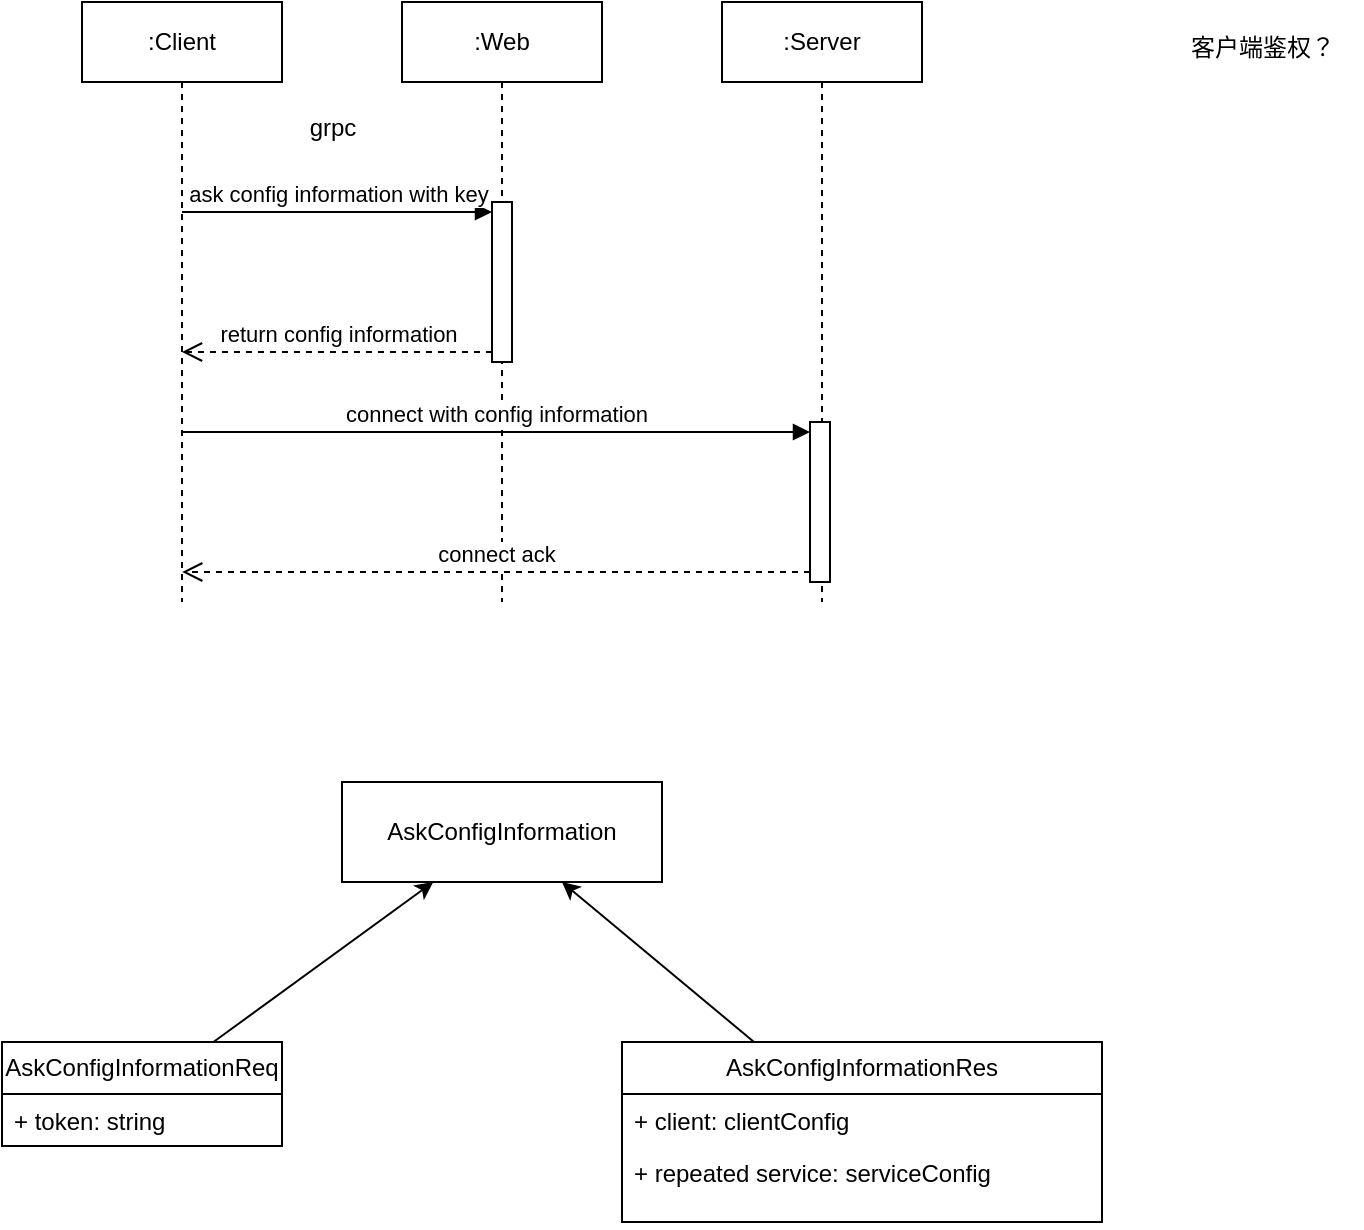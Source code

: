 <mxfile version="26.0.16">
  <diagram name="第 1 页" id="olFrFww3Odr9HMwZh7mN">
    <mxGraphModel dx="618" dy="356" grid="1" gridSize="10" guides="1" tooltips="1" connect="1" arrows="1" fold="1" page="1" pageScale="1" pageWidth="827" pageHeight="1169" math="0" shadow="0">
      <root>
        <mxCell id="0" />
        <mxCell id="1" parent="0" />
        <mxCell id="7ZIDsbIMSvey4TQrC86V-1" value=":Web" style="shape=umlLifeline;perimeter=lifelinePerimeter;whiteSpace=wrap;html=1;container=1;dropTarget=0;collapsible=0;recursiveResize=0;outlineConnect=0;portConstraint=eastwest;newEdgeStyle={&quot;curved&quot;:0,&quot;rounded&quot;:0};" vertex="1" parent="1">
          <mxGeometry x="240" y="50" width="100" height="300" as="geometry" />
        </mxCell>
        <mxCell id="7ZIDsbIMSvey4TQrC86V-3" value="" style="html=1;points=[[0,0,0,0,5],[0,1,0,0,-5],[1,0,0,0,5],[1,1,0,0,-5]];perimeter=orthogonalPerimeter;outlineConnect=0;targetShapes=umlLifeline;portConstraint=eastwest;newEdgeStyle={&quot;curved&quot;:0,&quot;rounded&quot;:0};" vertex="1" parent="7ZIDsbIMSvey4TQrC86V-1">
          <mxGeometry x="45" y="100" width="10" height="80" as="geometry" />
        </mxCell>
        <mxCell id="7ZIDsbIMSvey4TQrC86V-2" value=":Client" style="shape=umlLifeline;perimeter=lifelinePerimeter;whiteSpace=wrap;html=1;container=1;dropTarget=0;collapsible=0;recursiveResize=0;outlineConnect=0;portConstraint=eastwest;newEdgeStyle={&quot;curved&quot;:0,&quot;rounded&quot;:0};" vertex="1" parent="1">
          <mxGeometry x="80" y="50" width="100" height="300" as="geometry" />
        </mxCell>
        <mxCell id="7ZIDsbIMSvey4TQrC86V-4" value="ask config information with key" style="html=1;verticalAlign=bottom;endArrow=block;curved=0;rounded=0;entryX=0;entryY=0;entryDx=0;entryDy=5;" edge="1" target="7ZIDsbIMSvey4TQrC86V-3" parent="1" source="7ZIDsbIMSvey4TQrC86V-2">
          <mxGeometry x="-0.003" relative="1" as="geometry">
            <mxPoint x="240" y="155" as="sourcePoint" />
            <mxPoint as="offset" />
          </mxGeometry>
        </mxCell>
        <mxCell id="7ZIDsbIMSvey4TQrC86V-5" value="return config information" style="html=1;verticalAlign=bottom;endArrow=open;dashed=1;endSize=8;curved=0;rounded=0;exitX=0;exitY=1;exitDx=0;exitDy=-5;" edge="1" source="7ZIDsbIMSvey4TQrC86V-3" parent="1" target="7ZIDsbIMSvey4TQrC86V-2">
          <mxGeometry x="0.002" relative="1" as="geometry">
            <mxPoint x="240" y="225" as="targetPoint" />
            <mxPoint as="offset" />
          </mxGeometry>
        </mxCell>
        <mxCell id="7ZIDsbIMSvey4TQrC86V-6" value=":Server" style="shape=umlLifeline;perimeter=lifelinePerimeter;whiteSpace=wrap;html=1;container=1;dropTarget=0;collapsible=0;recursiveResize=0;outlineConnect=0;portConstraint=eastwest;newEdgeStyle={&quot;curved&quot;:0,&quot;rounded&quot;:0};" vertex="1" parent="1">
          <mxGeometry x="400" y="50" width="100" height="300" as="geometry" />
        </mxCell>
        <mxCell id="7ZIDsbIMSvey4TQrC86V-7" value="" style="html=1;points=[[0,0,0,0,5],[0,1,0,0,-5],[1,0,0,0,5],[1,1,0,0,-5]];perimeter=orthogonalPerimeter;outlineConnect=0;targetShapes=umlLifeline;portConstraint=eastwest;newEdgeStyle={&quot;curved&quot;:0,&quot;rounded&quot;:0};" vertex="1" parent="7ZIDsbIMSvey4TQrC86V-6">
          <mxGeometry x="44" y="210" width="10" height="80" as="geometry" />
        </mxCell>
        <mxCell id="7ZIDsbIMSvey4TQrC86V-8" value="connect with config information" style="html=1;verticalAlign=bottom;endArrow=block;curved=0;rounded=0;entryX=0;entryY=0;entryDx=0;entryDy=5;" edge="1" target="7ZIDsbIMSvey4TQrC86V-7" parent="7ZIDsbIMSvey4TQrC86V-6">
          <mxGeometry relative="1" as="geometry">
            <mxPoint x="-269.9" y="215" as="sourcePoint" />
          </mxGeometry>
        </mxCell>
        <mxCell id="7ZIDsbIMSvey4TQrC86V-9" value="connect ack" style="html=1;verticalAlign=bottom;endArrow=open;dashed=1;endSize=8;curved=0;rounded=0;exitX=0;exitY=1;exitDx=0;exitDy=-5;" edge="1" source="7ZIDsbIMSvey4TQrC86V-7" parent="7ZIDsbIMSvey4TQrC86V-6">
          <mxGeometry x="-0.001" relative="1" as="geometry">
            <mxPoint x="-269.9" y="285" as="targetPoint" />
            <mxPoint as="offset" />
          </mxGeometry>
        </mxCell>
        <mxCell id="7ZIDsbIMSvey4TQrC86V-10" value="grpc" style="text;html=1;align=center;verticalAlign=middle;resizable=0;points=[];autosize=1;strokeColor=none;fillColor=none;" vertex="1" parent="1">
          <mxGeometry x="180" y="98" width="50" height="30" as="geometry" />
        </mxCell>
        <mxCell id="7ZIDsbIMSvey4TQrC86V-20" value="AskConfigInformationReq" style="swimlane;fontStyle=0;childLayout=stackLayout;horizontal=1;startSize=26;fillColor=none;horizontalStack=0;resizeParent=1;resizeParentMax=0;resizeLast=0;collapsible=1;marginBottom=0;whiteSpace=wrap;html=1;" vertex="1" parent="1">
          <mxGeometry x="40" y="570" width="140" height="52" as="geometry" />
        </mxCell>
        <mxCell id="7ZIDsbIMSvey4TQrC86V-21" value="+ token: string" style="text;strokeColor=none;fillColor=none;align=left;verticalAlign=top;spacingLeft=4;spacingRight=4;overflow=hidden;rotatable=0;points=[[0,0.5],[1,0.5]];portConstraint=eastwest;whiteSpace=wrap;html=1;" vertex="1" parent="7ZIDsbIMSvey4TQrC86V-20">
          <mxGeometry y="26" width="140" height="26" as="geometry" />
        </mxCell>
        <mxCell id="7ZIDsbIMSvey4TQrC86V-28" value="客户端鉴权？" style="text;html=1;align=center;verticalAlign=middle;resizable=0;points=[];autosize=1;strokeColor=none;fillColor=none;" vertex="1" parent="1">
          <mxGeometry x="620" y="58" width="100" height="30" as="geometry" />
        </mxCell>
        <mxCell id="7ZIDsbIMSvey4TQrC86V-29" value="AskConfigInformationRes" style="swimlane;fontStyle=0;childLayout=stackLayout;horizontal=1;startSize=26;fillColor=none;horizontalStack=0;resizeParent=1;resizeParentMax=0;resizeLast=0;collapsible=1;marginBottom=0;whiteSpace=wrap;html=1;" vertex="1" parent="1">
          <mxGeometry x="350" y="570" width="240" height="90" as="geometry" />
        </mxCell>
        <mxCell id="7ZIDsbIMSvey4TQrC86V-30" value="+ client: clientConfig" style="text;strokeColor=none;fillColor=none;align=left;verticalAlign=top;spacingLeft=4;spacingRight=4;overflow=hidden;rotatable=0;points=[[0,0.5],[1,0.5]];portConstraint=eastwest;whiteSpace=wrap;html=1;" vertex="1" parent="7ZIDsbIMSvey4TQrC86V-29">
          <mxGeometry y="26" width="240" height="26" as="geometry" />
        </mxCell>
        <mxCell id="7ZIDsbIMSvey4TQrC86V-31" value="+ repeated service: serviceConfig" style="text;strokeColor=none;fillColor=none;align=left;verticalAlign=top;spacingLeft=4;spacingRight=4;overflow=hidden;rotatable=0;points=[[0,0.5],[1,0.5]];portConstraint=eastwest;whiteSpace=wrap;html=1;" vertex="1" parent="7ZIDsbIMSvey4TQrC86V-29">
          <mxGeometry y="52" width="240" height="38" as="geometry" />
        </mxCell>
        <mxCell id="7ZIDsbIMSvey4TQrC86V-33" value="AskConfigInformation" style="html=1;whiteSpace=wrap;" vertex="1" parent="1">
          <mxGeometry x="210" y="440" width="160" height="50" as="geometry" />
        </mxCell>
        <mxCell id="7ZIDsbIMSvey4TQrC86V-36" value="" style="endArrow=classic;html=1;rounded=0;" edge="1" parent="1" source="7ZIDsbIMSvey4TQrC86V-20" target="7ZIDsbIMSvey4TQrC86V-33">
          <mxGeometry width="50" height="50" relative="1" as="geometry">
            <mxPoint x="300" y="540" as="sourcePoint" />
            <mxPoint x="350" y="490" as="targetPoint" />
          </mxGeometry>
        </mxCell>
        <mxCell id="7ZIDsbIMSvey4TQrC86V-38" value="" style="endArrow=classic;html=1;rounded=0;" edge="1" parent="1" source="7ZIDsbIMSvey4TQrC86V-29" target="7ZIDsbIMSvey4TQrC86V-33">
          <mxGeometry width="50" height="50" relative="1" as="geometry">
            <mxPoint x="204" y="580" as="sourcePoint" />
            <mxPoint x="277" y="500" as="targetPoint" />
          </mxGeometry>
        </mxCell>
      </root>
    </mxGraphModel>
  </diagram>
</mxfile>
